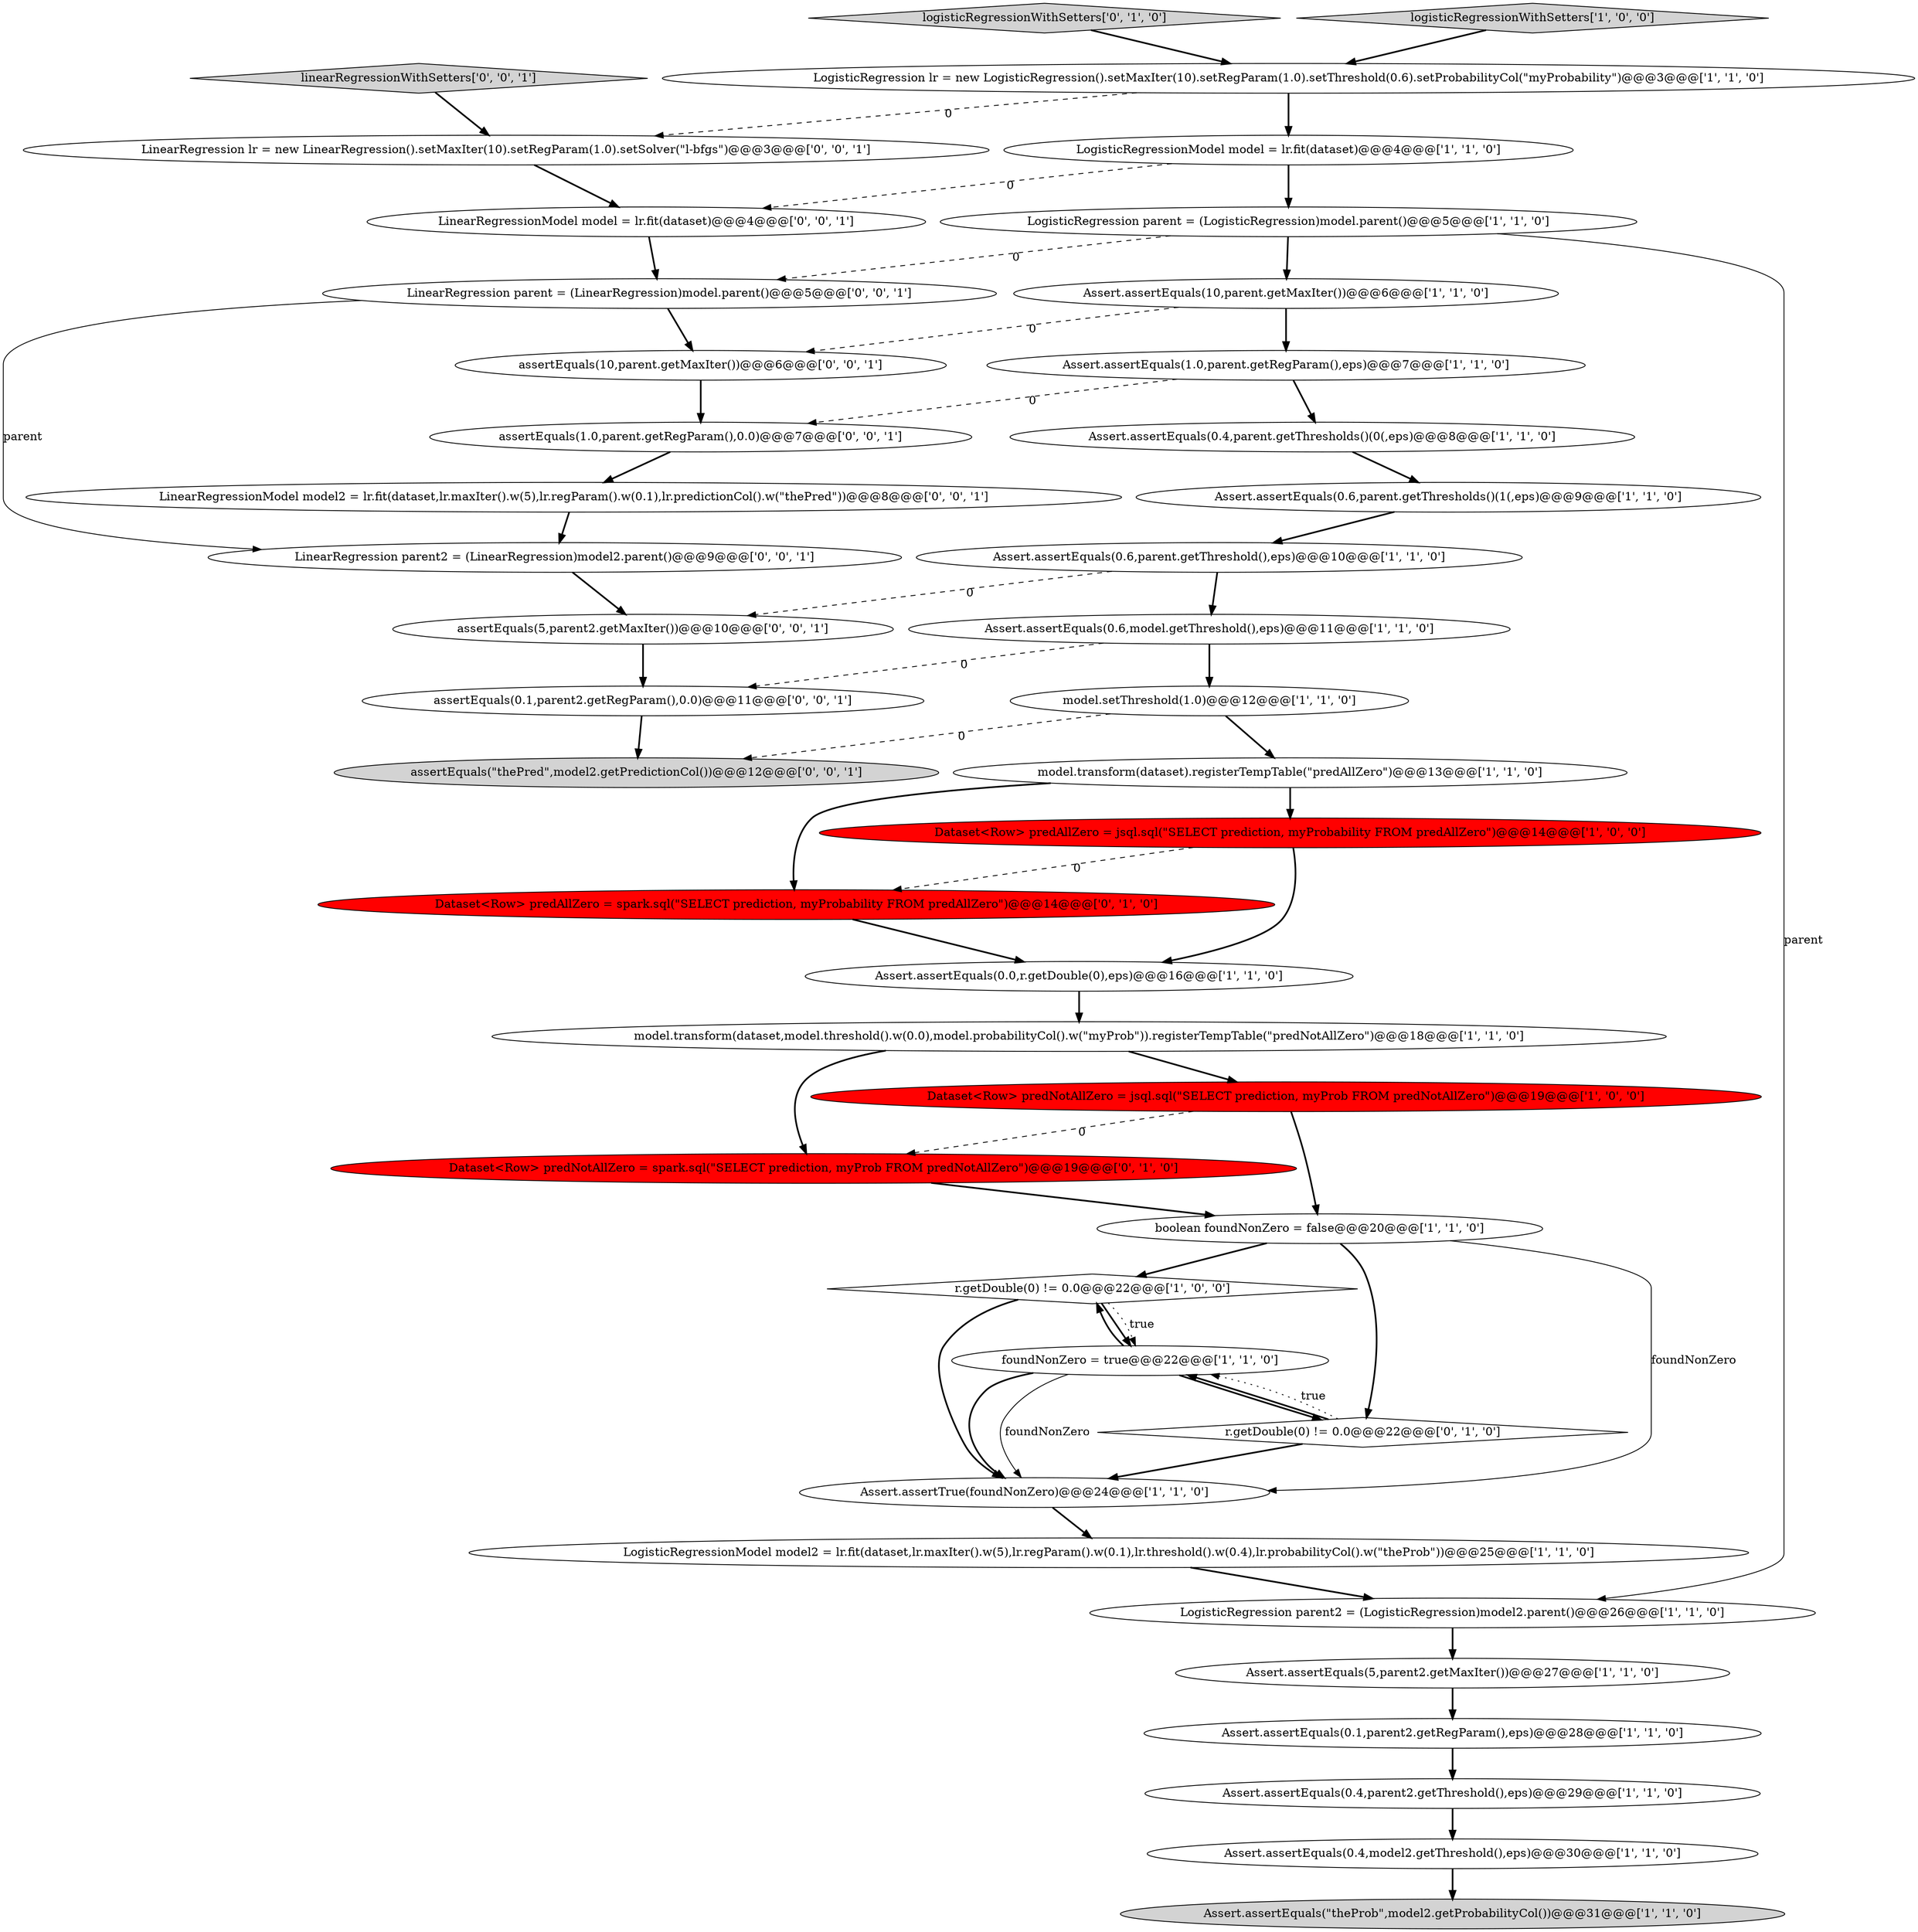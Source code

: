 digraph {
8 [style = filled, label = "r.getDouble(0) != 0.0@@@22@@@['1', '0', '0']", fillcolor = white, shape = diamond image = "AAA0AAABBB1BBB"];
3 [style = filled, label = "Assert.assertEquals(0.0,r.getDouble(0),eps)@@@16@@@['1', '1', '0']", fillcolor = white, shape = ellipse image = "AAA0AAABBB1BBB"];
24 [style = filled, label = "Assert.assertEquals(10,parent.getMaxIter())@@@6@@@['1', '1', '0']", fillcolor = white, shape = ellipse image = "AAA0AAABBB1BBB"];
23 [style = filled, label = "Dataset<Row> predNotAllZero = jsql.sql(\"SELECT prediction, myProb FROM predNotAllZero\")@@@19@@@['1', '0', '0']", fillcolor = red, shape = ellipse image = "AAA1AAABBB1BBB"];
41 [style = filled, label = "assertEquals(1.0,parent.getRegParam(),0.0)@@@7@@@['0', '0', '1']", fillcolor = white, shape = ellipse image = "AAA0AAABBB3BBB"];
30 [style = filled, label = "logisticRegressionWithSetters['0', '1', '0']", fillcolor = lightgray, shape = diamond image = "AAA0AAABBB2BBB"];
6 [style = filled, label = "logisticRegressionWithSetters['1', '0', '0']", fillcolor = lightgray, shape = diamond image = "AAA0AAABBB1BBB"];
0 [style = filled, label = "LogisticRegressionModel model2 = lr.fit(dataset,lr.maxIter().w(5),lr.regParam().w(0.1),lr.threshold().w(0.4),lr.probabilityCol().w(\"theProb\"))@@@25@@@['1', '1', '0']", fillcolor = white, shape = ellipse image = "AAA0AAABBB1BBB"];
9 [style = filled, label = "LogisticRegression parent2 = (LogisticRegression)model2.parent()@@@26@@@['1', '1', '0']", fillcolor = white, shape = ellipse image = "AAA0AAABBB1BBB"];
15 [style = filled, label = "Assert.assertEquals(\"theProb\",model2.getProbabilityCol())@@@31@@@['1', '1', '0']", fillcolor = lightgray, shape = ellipse image = "AAA0AAABBB1BBB"];
19 [style = filled, label = "Assert.assertEquals(1.0,parent.getRegParam(),eps)@@@7@@@['1', '1', '0']", fillcolor = white, shape = ellipse image = "AAA0AAABBB1BBB"];
34 [style = filled, label = "LinearRegression parent = (LinearRegression)model.parent()@@@5@@@['0', '0', '1']", fillcolor = white, shape = ellipse image = "AAA0AAABBB3BBB"];
20 [style = filled, label = "LogisticRegression parent = (LogisticRegression)model.parent()@@@5@@@['1', '1', '0']", fillcolor = white, shape = ellipse image = "AAA0AAABBB1BBB"];
7 [style = filled, label = "model.setThreshold(1.0)@@@12@@@['1', '1', '0']", fillcolor = white, shape = ellipse image = "AAA0AAABBB1BBB"];
21 [style = filled, label = "Assert.assertEquals(0.6,parent.getThreshold(),eps)@@@10@@@['1', '1', '0']", fillcolor = white, shape = ellipse image = "AAA0AAABBB1BBB"];
4 [style = filled, label = "Assert.assertEquals(0.6,parent.getThresholds()(1(,eps)@@@9@@@['1', '1', '0']", fillcolor = white, shape = ellipse image = "AAA0AAABBB1BBB"];
36 [style = filled, label = "LinearRegression parent2 = (LinearRegression)model2.parent()@@@9@@@['0', '0', '1']", fillcolor = white, shape = ellipse image = "AAA0AAABBB3BBB"];
14 [style = filled, label = "Dataset<Row> predAllZero = jsql.sql(\"SELECT prediction, myProbability FROM predAllZero\")@@@14@@@['1', '0', '0']", fillcolor = red, shape = ellipse image = "AAA1AAABBB1BBB"];
13 [style = filled, label = "Assert.assertEquals(0.1,parent2.getRegParam(),eps)@@@28@@@['1', '1', '0']", fillcolor = white, shape = ellipse image = "AAA0AAABBB1BBB"];
11 [style = filled, label = "Assert.assertEquals(0.6,model.getThreshold(),eps)@@@11@@@['1', '1', '0']", fillcolor = white, shape = ellipse image = "AAA0AAABBB1BBB"];
1 [style = filled, label = "Assert.assertEquals(0.4,parent.getThresholds()(0(,eps)@@@8@@@['1', '1', '0']", fillcolor = white, shape = ellipse image = "AAA0AAABBB1BBB"];
35 [style = filled, label = "assertEquals(\"thePred\",model2.getPredictionCol())@@@12@@@['0', '0', '1']", fillcolor = lightgray, shape = ellipse image = "AAA0AAABBB3BBB"];
25 [style = filled, label = "LogisticRegressionModel model = lr.fit(dataset)@@@4@@@['1', '1', '0']", fillcolor = white, shape = ellipse image = "AAA0AAABBB1BBB"];
28 [style = filled, label = "Dataset<Row> predNotAllZero = spark.sql(\"SELECT prediction, myProb FROM predNotAllZero\")@@@19@@@['0', '1', '0']", fillcolor = red, shape = ellipse image = "AAA1AAABBB2BBB"];
40 [style = filled, label = "assertEquals(10,parent.getMaxIter())@@@6@@@['0', '0', '1']", fillcolor = white, shape = ellipse image = "AAA0AAABBB3BBB"];
17 [style = filled, label = "model.transform(dataset,model.threshold().w(0.0),model.probabilityCol().w(\"myProb\")).registerTempTable(\"predNotAllZero\")@@@18@@@['1', '1', '0']", fillcolor = white, shape = ellipse image = "AAA0AAABBB1BBB"];
18 [style = filled, label = "Assert.assertEquals(0.4,parent2.getThreshold(),eps)@@@29@@@['1', '1', '0']", fillcolor = white, shape = ellipse image = "AAA0AAABBB1BBB"];
12 [style = filled, label = "boolean foundNonZero = false@@@20@@@['1', '1', '0']", fillcolor = white, shape = ellipse image = "AAA0AAABBB1BBB"];
37 [style = filled, label = "assertEquals(0.1,parent2.getRegParam(),0.0)@@@11@@@['0', '0', '1']", fillcolor = white, shape = ellipse image = "AAA0AAABBB3BBB"];
10 [style = filled, label = "foundNonZero = true@@@22@@@['1', '1', '0']", fillcolor = white, shape = ellipse image = "AAA0AAABBB1BBB"];
31 [style = filled, label = "linearRegressionWithSetters['0', '0', '1']", fillcolor = lightgray, shape = diamond image = "AAA0AAABBB3BBB"];
5 [style = filled, label = "Assert.assertEquals(5,parent2.getMaxIter())@@@27@@@['1', '1', '0']", fillcolor = white, shape = ellipse image = "AAA0AAABBB1BBB"];
16 [style = filled, label = "LogisticRegression lr = new LogisticRegression().setMaxIter(10).setRegParam(1.0).setThreshold(0.6).setProbabilityCol(\"myProbability\")@@@3@@@['1', '1', '0']", fillcolor = white, shape = ellipse image = "AAA0AAABBB1BBB"];
26 [style = filled, label = "Assert.assertTrue(foundNonZero)@@@24@@@['1', '1', '0']", fillcolor = white, shape = ellipse image = "AAA0AAABBB1BBB"];
27 [style = filled, label = "r.getDouble(0) != 0.0@@@22@@@['0', '1', '0']", fillcolor = white, shape = diamond image = "AAA0AAABBB2BBB"];
39 [style = filled, label = "LinearRegression lr = new LinearRegression().setMaxIter(10).setRegParam(1.0).setSolver(\"l-bfgs\")@@@3@@@['0', '0', '1']", fillcolor = white, shape = ellipse image = "AAA0AAABBB3BBB"];
33 [style = filled, label = "assertEquals(5,parent2.getMaxIter())@@@10@@@['0', '0', '1']", fillcolor = white, shape = ellipse image = "AAA0AAABBB3BBB"];
38 [style = filled, label = "LinearRegressionModel model = lr.fit(dataset)@@@4@@@['0', '0', '1']", fillcolor = white, shape = ellipse image = "AAA0AAABBB3BBB"];
22 [style = filled, label = "Assert.assertEquals(0.4,model2.getThreshold(),eps)@@@30@@@['1', '1', '0']", fillcolor = white, shape = ellipse image = "AAA0AAABBB1BBB"];
32 [style = filled, label = "LinearRegressionModel model2 = lr.fit(dataset,lr.maxIter().w(5),lr.regParam().w(0.1),lr.predictionCol().w(\"thePred\"))@@@8@@@['0', '0', '1']", fillcolor = white, shape = ellipse image = "AAA0AAABBB3BBB"];
2 [style = filled, label = "model.transform(dataset).registerTempTable(\"predAllZero\")@@@13@@@['1', '1', '0']", fillcolor = white, shape = ellipse image = "AAA0AAABBB1BBB"];
29 [style = filled, label = "Dataset<Row> predAllZero = spark.sql(\"SELECT prediction, myProbability FROM predAllZero\")@@@14@@@['0', '1', '0']", fillcolor = red, shape = ellipse image = "AAA1AAABBB2BBB"];
20->9 [style = solid, label="parent"];
14->3 [style = bold, label=""];
8->10 [style = bold, label=""];
1->4 [style = bold, label=""];
0->9 [style = bold, label=""];
41->32 [style = bold, label=""];
22->15 [style = bold, label=""];
24->19 [style = bold, label=""];
12->26 [style = solid, label="foundNonZero"];
34->40 [style = bold, label=""];
10->27 [style = bold, label=""];
29->3 [style = bold, label=""];
23->28 [style = dashed, label="0"];
27->10 [style = dotted, label="true"];
4->21 [style = bold, label=""];
16->25 [style = bold, label=""];
10->26 [style = bold, label=""];
24->40 [style = dashed, label="0"];
28->12 [style = bold, label=""];
8->10 [style = dotted, label="true"];
36->33 [style = bold, label=""];
17->23 [style = bold, label=""];
19->41 [style = dashed, label="0"];
19->1 [style = bold, label=""];
25->20 [style = bold, label=""];
26->0 [style = bold, label=""];
17->28 [style = bold, label=""];
18->22 [style = bold, label=""];
27->26 [style = bold, label=""];
25->38 [style = dashed, label="0"];
10->8 [style = bold, label=""];
21->11 [style = bold, label=""];
10->26 [style = solid, label="foundNonZero"];
20->34 [style = dashed, label="0"];
6->16 [style = bold, label=""];
7->2 [style = bold, label=""];
12->8 [style = bold, label=""];
21->33 [style = dashed, label="0"];
5->13 [style = bold, label=""];
27->10 [style = bold, label=""];
2->14 [style = bold, label=""];
7->35 [style = dashed, label="0"];
40->41 [style = bold, label=""];
38->34 [style = bold, label=""];
39->38 [style = bold, label=""];
9->5 [style = bold, label=""];
32->36 [style = bold, label=""];
3->17 [style = bold, label=""];
11->37 [style = dashed, label="0"];
23->12 [style = bold, label=""];
31->39 [style = bold, label=""];
37->35 [style = bold, label=""];
20->24 [style = bold, label=""];
2->29 [style = bold, label=""];
30->16 [style = bold, label=""];
33->37 [style = bold, label=""];
14->29 [style = dashed, label="0"];
12->27 [style = bold, label=""];
11->7 [style = bold, label=""];
13->18 [style = bold, label=""];
16->39 [style = dashed, label="0"];
8->26 [style = bold, label=""];
34->36 [style = solid, label="parent"];
}

